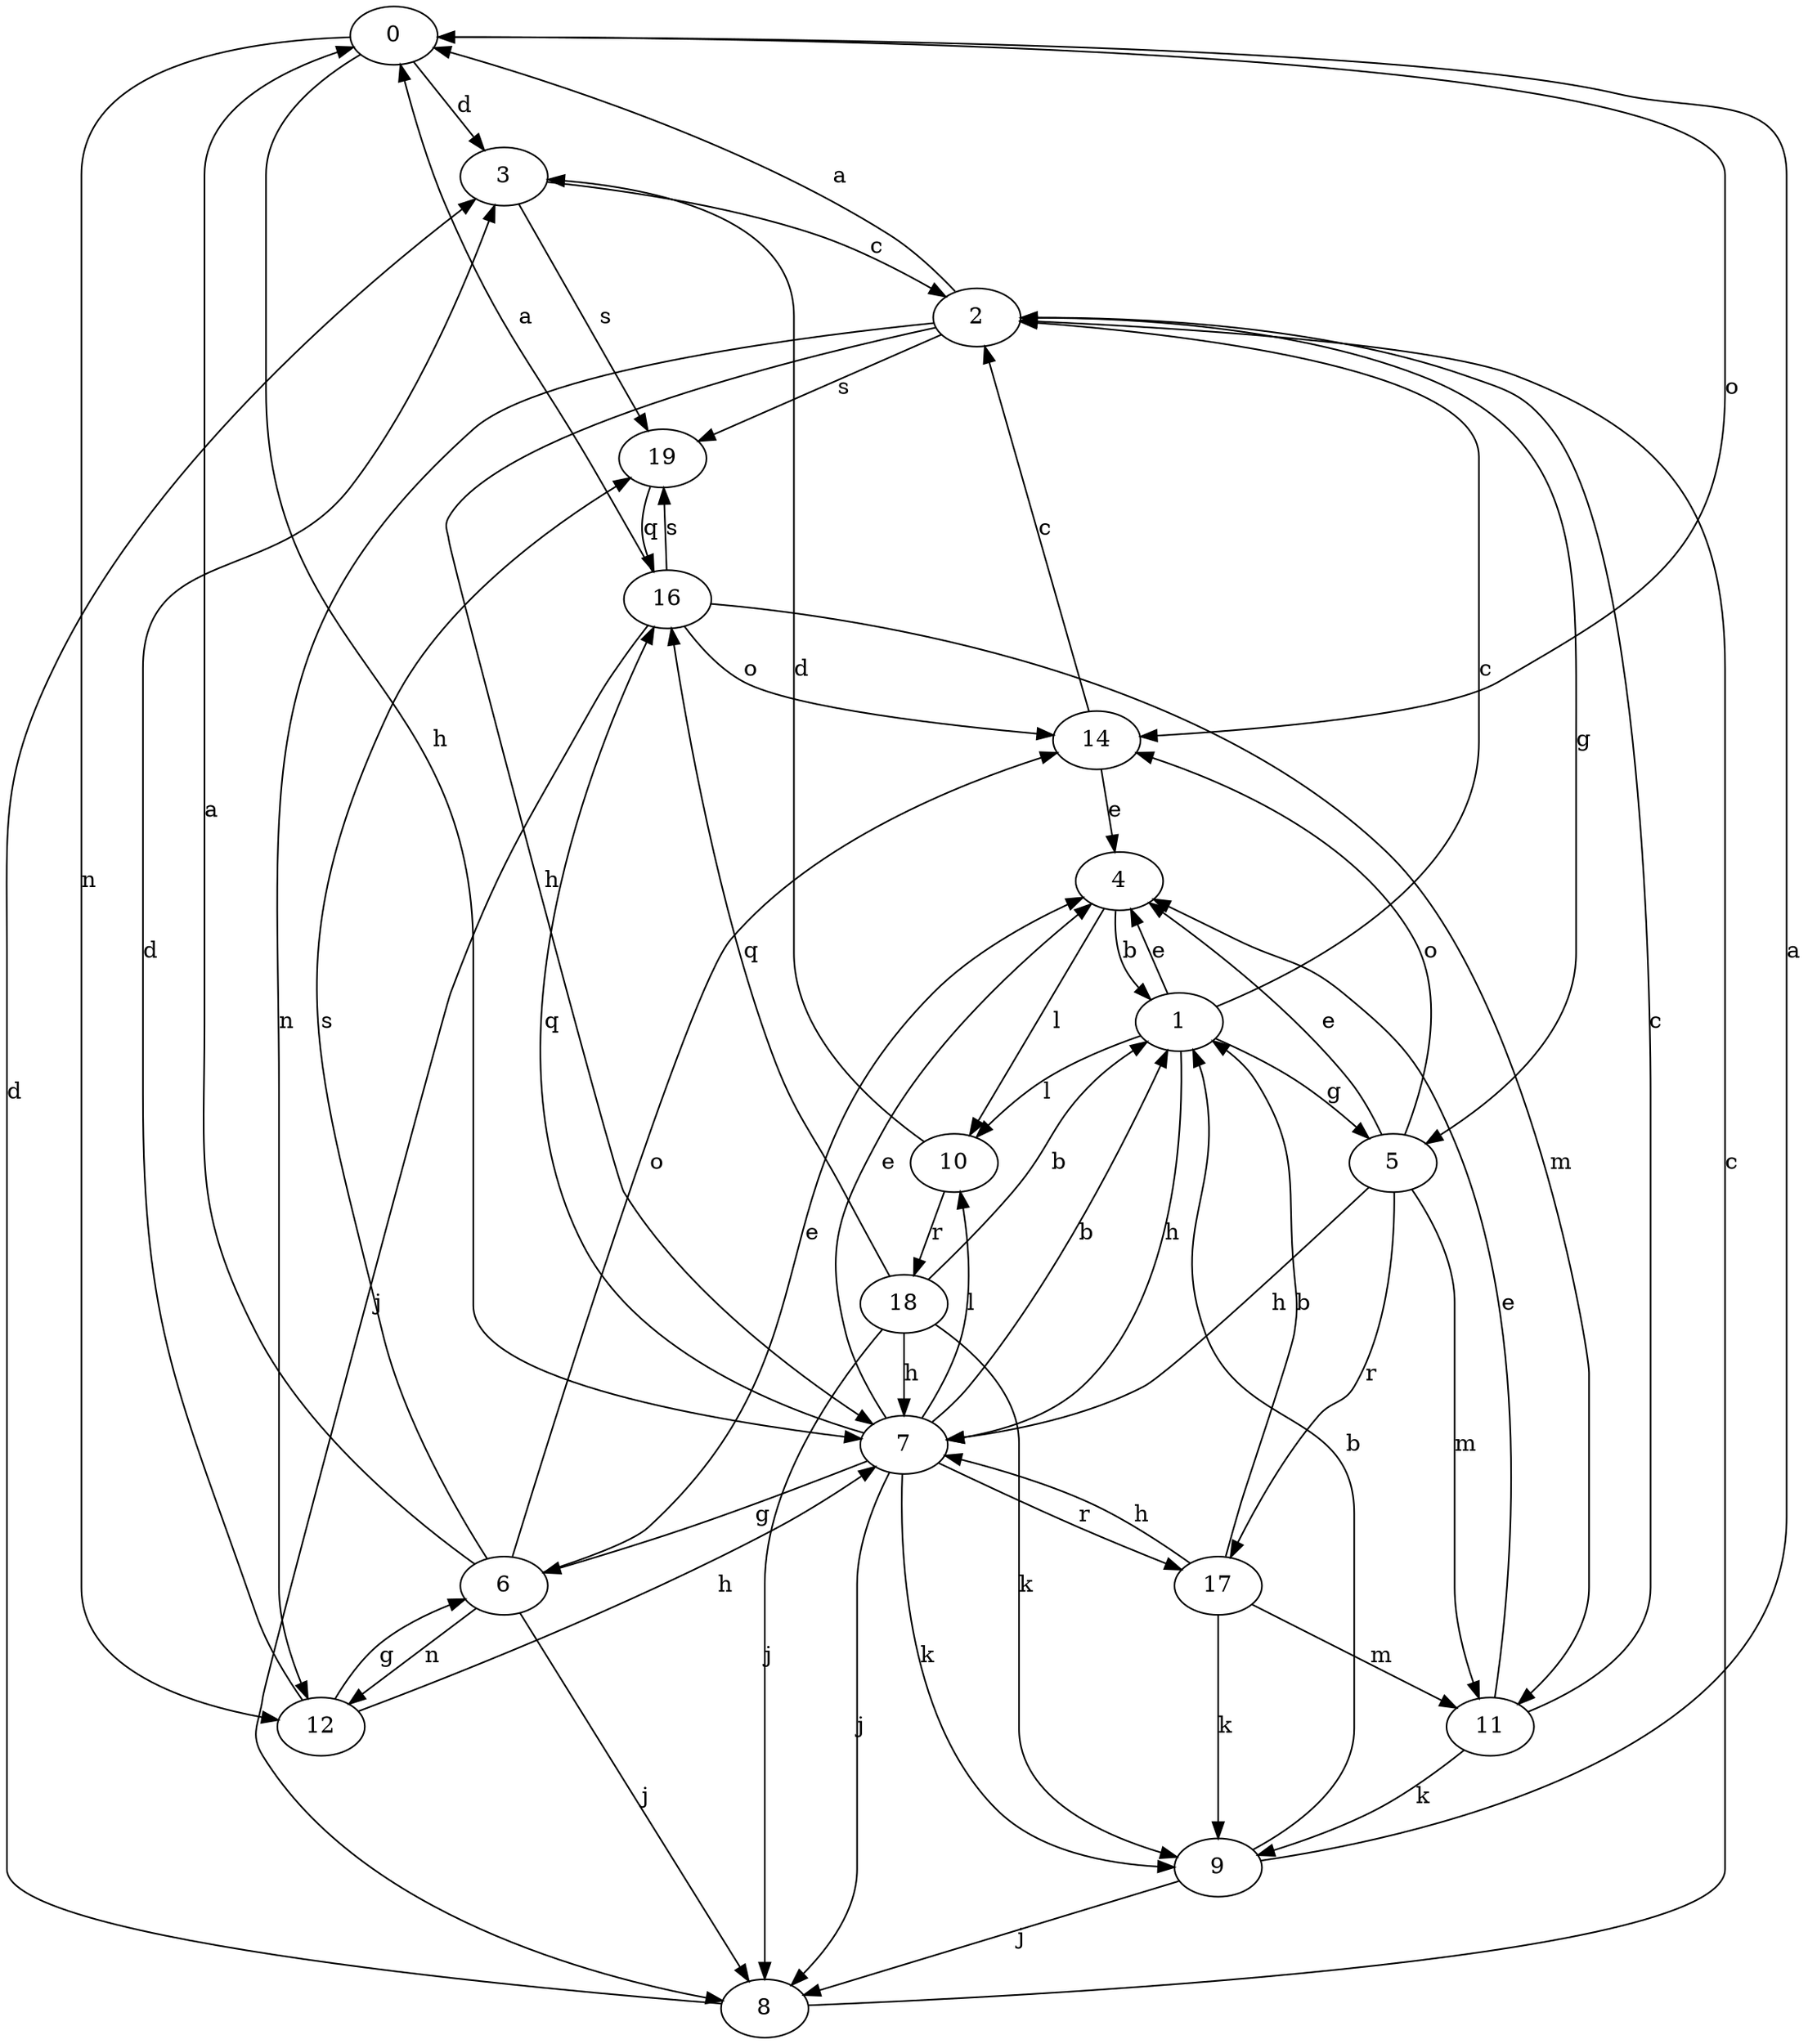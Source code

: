 strict digraph  {
0;
1;
2;
3;
4;
5;
6;
7;
8;
9;
10;
11;
12;
14;
16;
17;
18;
19;
0 -> 3  [label=d];
0 -> 7  [label=h];
0 -> 12  [label=n];
0 -> 14  [label=o];
1 -> 2  [label=c];
1 -> 4  [label=e];
1 -> 5  [label=g];
1 -> 7  [label=h];
1 -> 10  [label=l];
2 -> 0  [label=a];
2 -> 5  [label=g];
2 -> 7  [label=h];
2 -> 12  [label=n];
2 -> 19  [label=s];
3 -> 2  [label=c];
3 -> 19  [label=s];
4 -> 1  [label=b];
4 -> 10  [label=l];
5 -> 4  [label=e];
5 -> 7  [label=h];
5 -> 11  [label=m];
5 -> 14  [label=o];
5 -> 17  [label=r];
6 -> 0  [label=a];
6 -> 4  [label=e];
6 -> 8  [label=j];
6 -> 12  [label=n];
6 -> 14  [label=o];
6 -> 19  [label=s];
7 -> 1  [label=b];
7 -> 4  [label=e];
7 -> 6  [label=g];
7 -> 8  [label=j];
7 -> 9  [label=k];
7 -> 10  [label=l];
7 -> 16  [label=q];
7 -> 17  [label=r];
8 -> 2  [label=c];
8 -> 3  [label=d];
9 -> 0  [label=a];
9 -> 1  [label=b];
9 -> 8  [label=j];
10 -> 3  [label=d];
10 -> 18  [label=r];
11 -> 2  [label=c];
11 -> 4  [label=e];
11 -> 9  [label=k];
12 -> 3  [label=d];
12 -> 6  [label=g];
12 -> 7  [label=h];
14 -> 2  [label=c];
14 -> 4  [label=e];
16 -> 0  [label=a];
16 -> 8  [label=j];
16 -> 11  [label=m];
16 -> 14  [label=o];
16 -> 19  [label=s];
17 -> 1  [label=b];
17 -> 7  [label=h];
17 -> 9  [label=k];
17 -> 11  [label=m];
18 -> 1  [label=b];
18 -> 7  [label=h];
18 -> 8  [label=j];
18 -> 9  [label=k];
18 -> 16  [label=q];
19 -> 16  [label=q];
}
